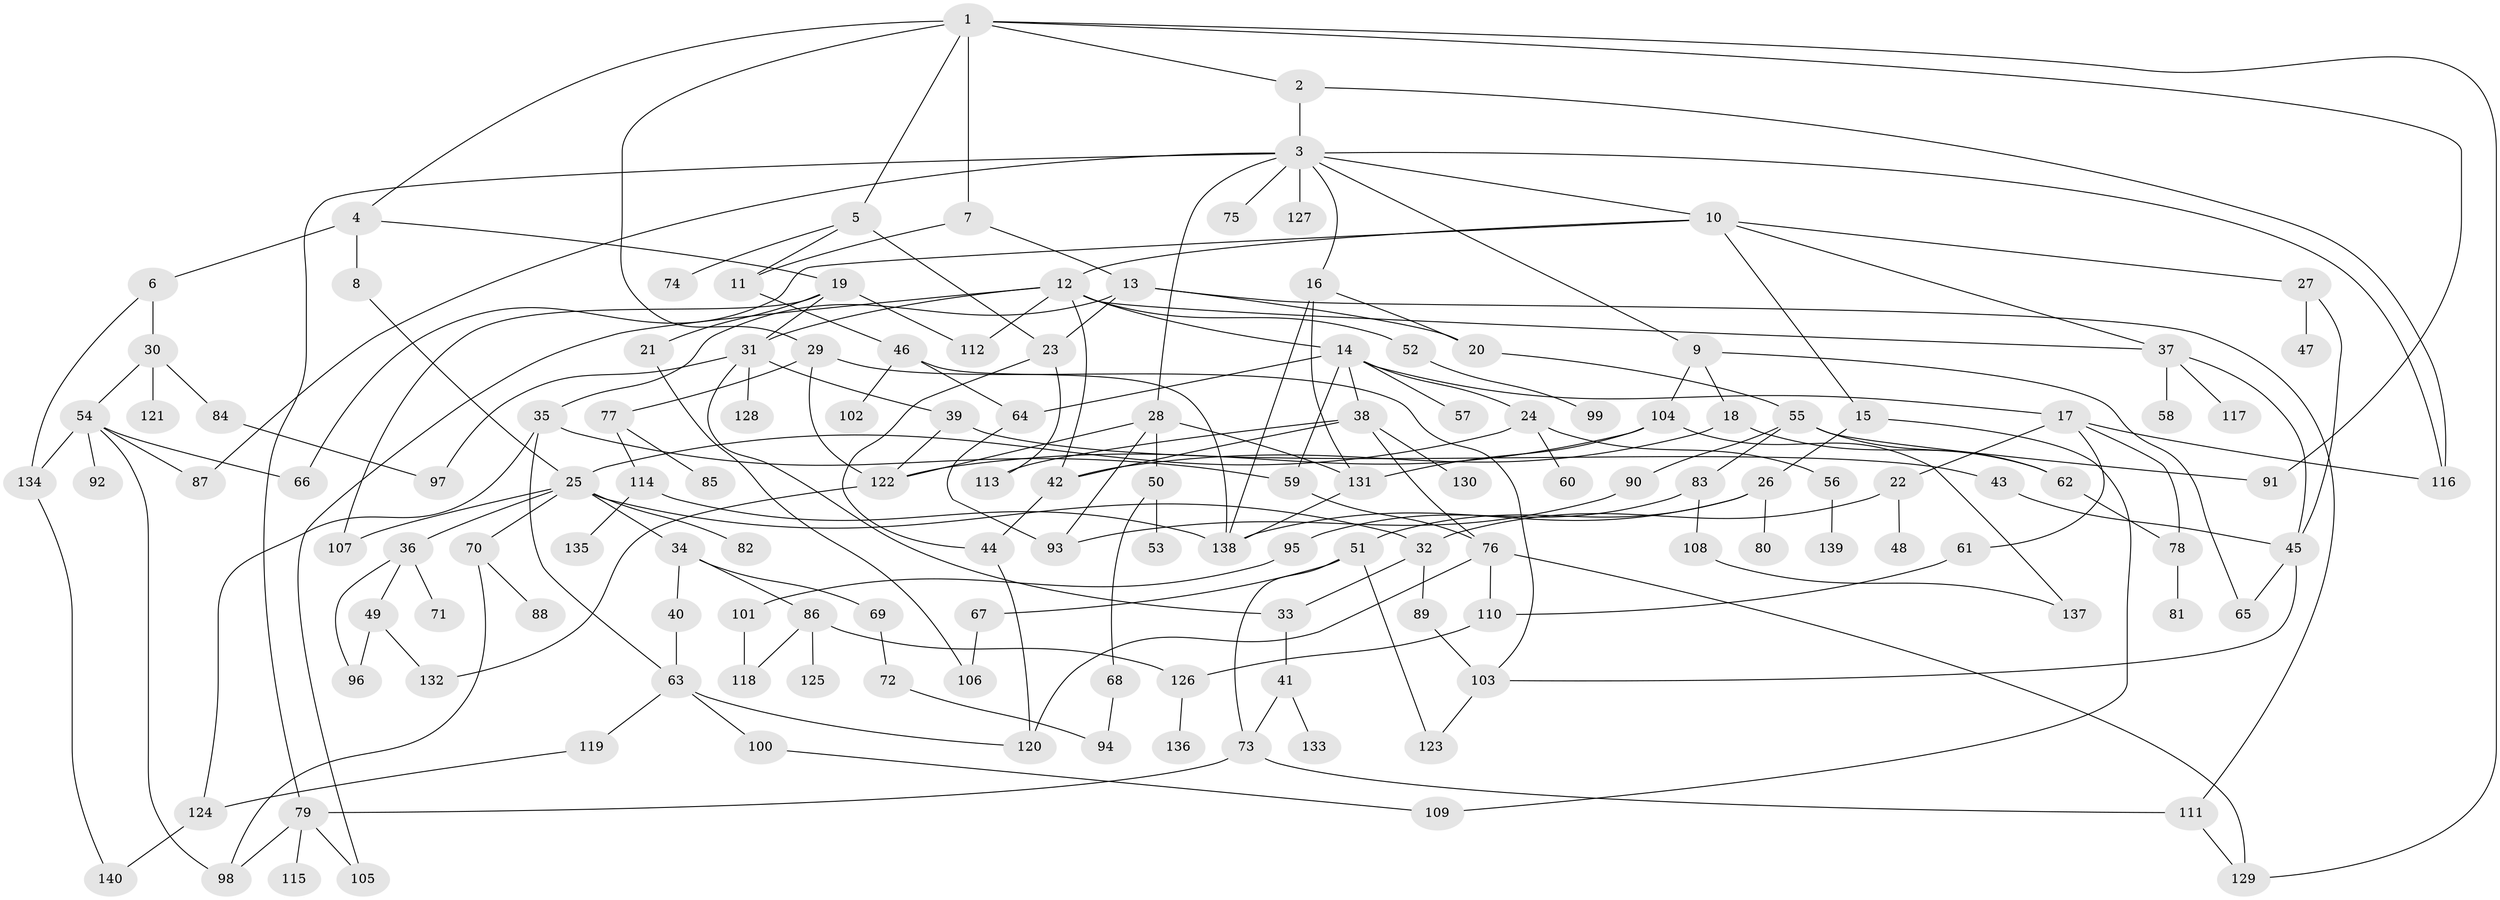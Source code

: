 // Generated by graph-tools (version 1.1) at 2025/10/02/27/25 16:10:52]
// undirected, 140 vertices, 204 edges
graph export_dot {
graph [start="1"]
  node [color=gray90,style=filled];
  1;
  2;
  3;
  4;
  5;
  6;
  7;
  8;
  9;
  10;
  11;
  12;
  13;
  14;
  15;
  16;
  17;
  18;
  19;
  20;
  21;
  22;
  23;
  24;
  25;
  26;
  27;
  28;
  29;
  30;
  31;
  32;
  33;
  34;
  35;
  36;
  37;
  38;
  39;
  40;
  41;
  42;
  43;
  44;
  45;
  46;
  47;
  48;
  49;
  50;
  51;
  52;
  53;
  54;
  55;
  56;
  57;
  58;
  59;
  60;
  61;
  62;
  63;
  64;
  65;
  66;
  67;
  68;
  69;
  70;
  71;
  72;
  73;
  74;
  75;
  76;
  77;
  78;
  79;
  80;
  81;
  82;
  83;
  84;
  85;
  86;
  87;
  88;
  89;
  90;
  91;
  92;
  93;
  94;
  95;
  96;
  97;
  98;
  99;
  100;
  101;
  102;
  103;
  104;
  105;
  106;
  107;
  108;
  109;
  110;
  111;
  112;
  113;
  114;
  115;
  116;
  117;
  118;
  119;
  120;
  121;
  122;
  123;
  124;
  125;
  126;
  127;
  128;
  129;
  130;
  131;
  132;
  133;
  134;
  135;
  136;
  137;
  138;
  139;
  140;
  1 -- 2;
  1 -- 4;
  1 -- 5;
  1 -- 7;
  1 -- 29;
  1 -- 91;
  1 -- 129;
  2 -- 3;
  2 -- 116;
  3 -- 9;
  3 -- 10;
  3 -- 16;
  3 -- 28;
  3 -- 75;
  3 -- 87;
  3 -- 127;
  3 -- 79;
  3 -- 116;
  4 -- 6;
  4 -- 8;
  4 -- 19;
  5 -- 74;
  5 -- 23;
  5 -- 11;
  6 -- 30;
  6 -- 134;
  7 -- 11;
  7 -- 13;
  8 -- 25;
  9 -- 18;
  9 -- 65;
  9 -- 104;
  10 -- 12;
  10 -- 15;
  10 -- 27;
  10 -- 37;
  10 -- 66;
  11 -- 46;
  12 -- 14;
  12 -- 37;
  12 -- 42;
  12 -- 52;
  12 -- 105;
  12 -- 112;
  12 -- 31;
  13 -- 23;
  13 -- 35;
  13 -- 111;
  13 -- 20;
  14 -- 17;
  14 -- 24;
  14 -- 38;
  14 -- 57;
  14 -- 59;
  14 -- 64;
  15 -- 26;
  15 -- 109;
  16 -- 20;
  16 -- 131;
  16 -- 138;
  17 -- 22;
  17 -- 61;
  17 -- 78;
  17 -- 116;
  18 -- 42;
  18 -- 62;
  19 -- 21;
  19 -- 31;
  19 -- 107;
  19 -- 112;
  20 -- 55;
  21 -- 106;
  22 -- 32;
  22 -- 48;
  23 -- 44;
  23 -- 113;
  24 -- 25;
  24 -- 56;
  24 -- 60;
  25 -- 34;
  25 -- 36;
  25 -- 70;
  25 -- 82;
  25 -- 32;
  25 -- 107;
  26 -- 51;
  26 -- 80;
  26 -- 138;
  27 -- 45;
  27 -- 47;
  28 -- 50;
  28 -- 131;
  28 -- 122;
  28 -- 93;
  29 -- 77;
  29 -- 122;
  29 -- 103;
  30 -- 54;
  30 -- 84;
  30 -- 121;
  31 -- 39;
  31 -- 97;
  31 -- 128;
  31 -- 33;
  32 -- 33;
  32 -- 89;
  33 -- 41;
  34 -- 40;
  34 -- 69;
  34 -- 86;
  35 -- 124;
  35 -- 63;
  35 -- 59;
  36 -- 49;
  36 -- 71;
  36 -- 96;
  37 -- 58;
  37 -- 117;
  37 -- 45;
  38 -- 113;
  38 -- 130;
  38 -- 42;
  38 -- 76;
  39 -- 43;
  39 -- 122;
  40 -- 63;
  41 -- 73;
  41 -- 133;
  42 -- 44;
  43 -- 45;
  44 -- 120;
  45 -- 65;
  45 -- 103;
  46 -- 64;
  46 -- 102;
  46 -- 138;
  49 -- 132;
  49 -- 96;
  50 -- 53;
  50 -- 68;
  51 -- 67;
  51 -- 73;
  51 -- 123;
  52 -- 99;
  54 -- 66;
  54 -- 92;
  54 -- 134;
  54 -- 98;
  54 -- 87;
  55 -- 62;
  55 -- 83;
  55 -- 90;
  55 -- 91;
  56 -- 139;
  59 -- 76;
  61 -- 110;
  62 -- 78;
  63 -- 100;
  63 -- 119;
  63 -- 120;
  64 -- 93;
  67 -- 106;
  68 -- 94;
  69 -- 72;
  70 -- 88;
  70 -- 98;
  72 -- 94;
  73 -- 79;
  73 -- 111;
  76 -- 110;
  76 -- 129;
  76 -- 120;
  77 -- 85;
  77 -- 114;
  78 -- 81;
  79 -- 115;
  79 -- 98;
  79 -- 105;
  83 -- 95;
  83 -- 108;
  84 -- 97;
  86 -- 125;
  86 -- 126;
  86 -- 118;
  89 -- 103;
  90 -- 93;
  95 -- 101;
  100 -- 109;
  101 -- 118;
  103 -- 123;
  104 -- 137;
  104 -- 122;
  104 -- 131;
  108 -- 137;
  110 -- 126;
  111 -- 129;
  114 -- 135;
  114 -- 138;
  119 -- 124;
  122 -- 132;
  124 -- 140;
  126 -- 136;
  131 -- 138;
  134 -- 140;
}
